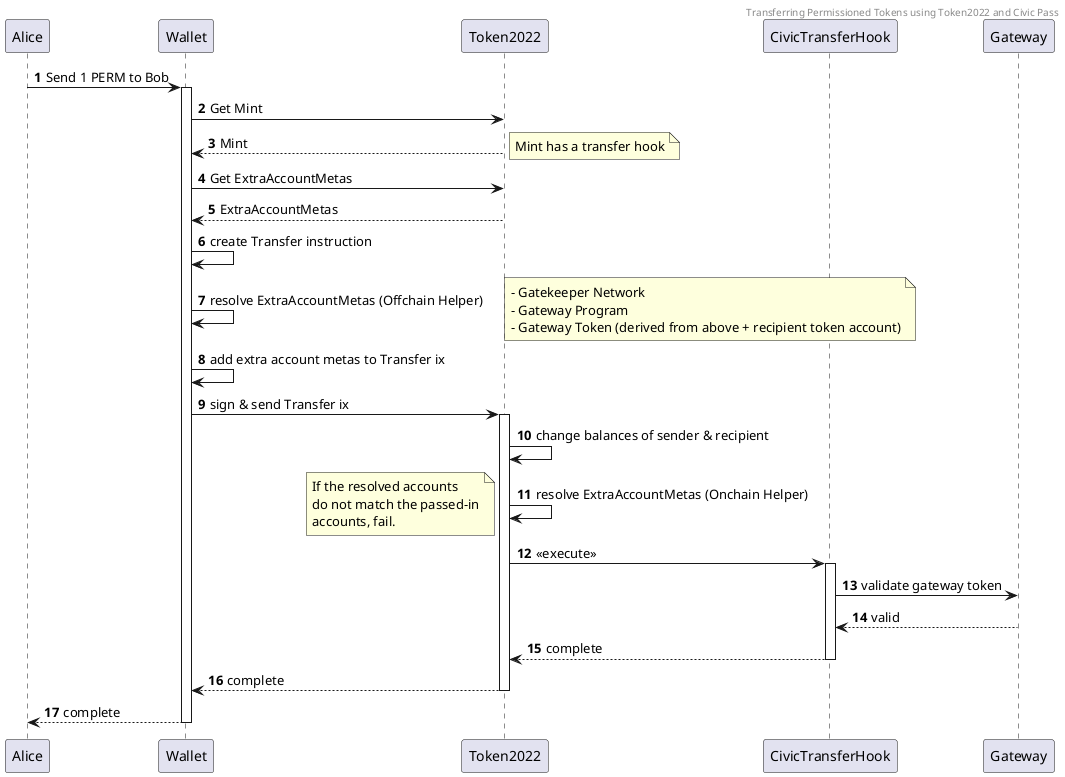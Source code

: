 @startuml
'https://plantuml.com/sequence-diagram

autonumber

Header: Transferring Permissioned Tokens using Token2022 and Civic Pass

Alice -> Wallet: Send 1 PERM to Bob
activate Wallet
Wallet -> Token2022: Get Mint
Wallet <-- Token2022: Mint
note right: Mint has a transfer hook
Wallet -> Token2022: Get ExtraAccountMetas
Wallet <-- Token2022: ExtraAccountMetas
Wallet -> Wallet: create Transfer instruction
Wallet -> Wallet: resolve ExtraAccountMetas (Offchain Helper)
note right
    - Gatekeeper Network
    - Gateway Program
    - Gateway Token (derived from above + recipient token account)
end note
Wallet -> Wallet: add extra account metas to Transfer ix
Wallet -> Token2022: sign & send Transfer ix
activate Token2022
Token2022 -> Token2022: change balances of sender & recipient
Token2022 -> Token2022: resolve ExtraAccountMetas (Onchain Helper)
note left
If the resolved accounts
do not match the passed-in
accounts, fail.
end note
Token2022 -> CivicTransferHook: <<execute>>
activate CivicTransferHook
CivicTransferHook -> Gateway: validate gateway token
CivicTransferHook <-- Gateway: valid
Token2022 <-- CivicTransferHook: complete
deactivate CivicTransferHook
Wallet <-- Token2022: complete
deactivate Token2022
Alice <-- Wallet: complete
deactivate Wallet
@enduml